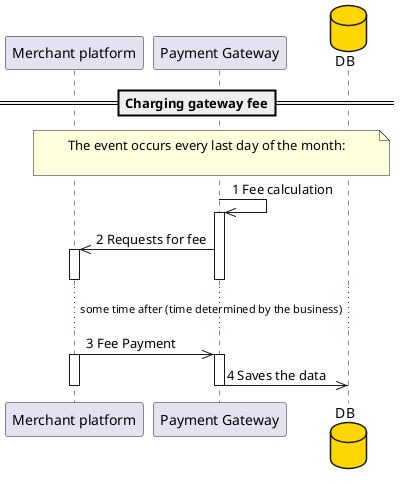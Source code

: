 @startuml
==Charging gateway fee==

participant "Merchant platform" as B
participant "Payment Gateway" as C
database DB  #gold


note across: The event occurs every last day of the month:\n""""

"C"->>"C": 1 Fee calculation
Activate C
"B" <<-"C": 2 Requests for fee
Activate B

Deactivate B
Deactivate C

...some time after (time determined by the business)...

"B" ->> "C": 3 Fee Payment
Activate C
Activate B
"C" ->> DB: 4 Saves the data
Deactivate C
Deactivate B
@enduml